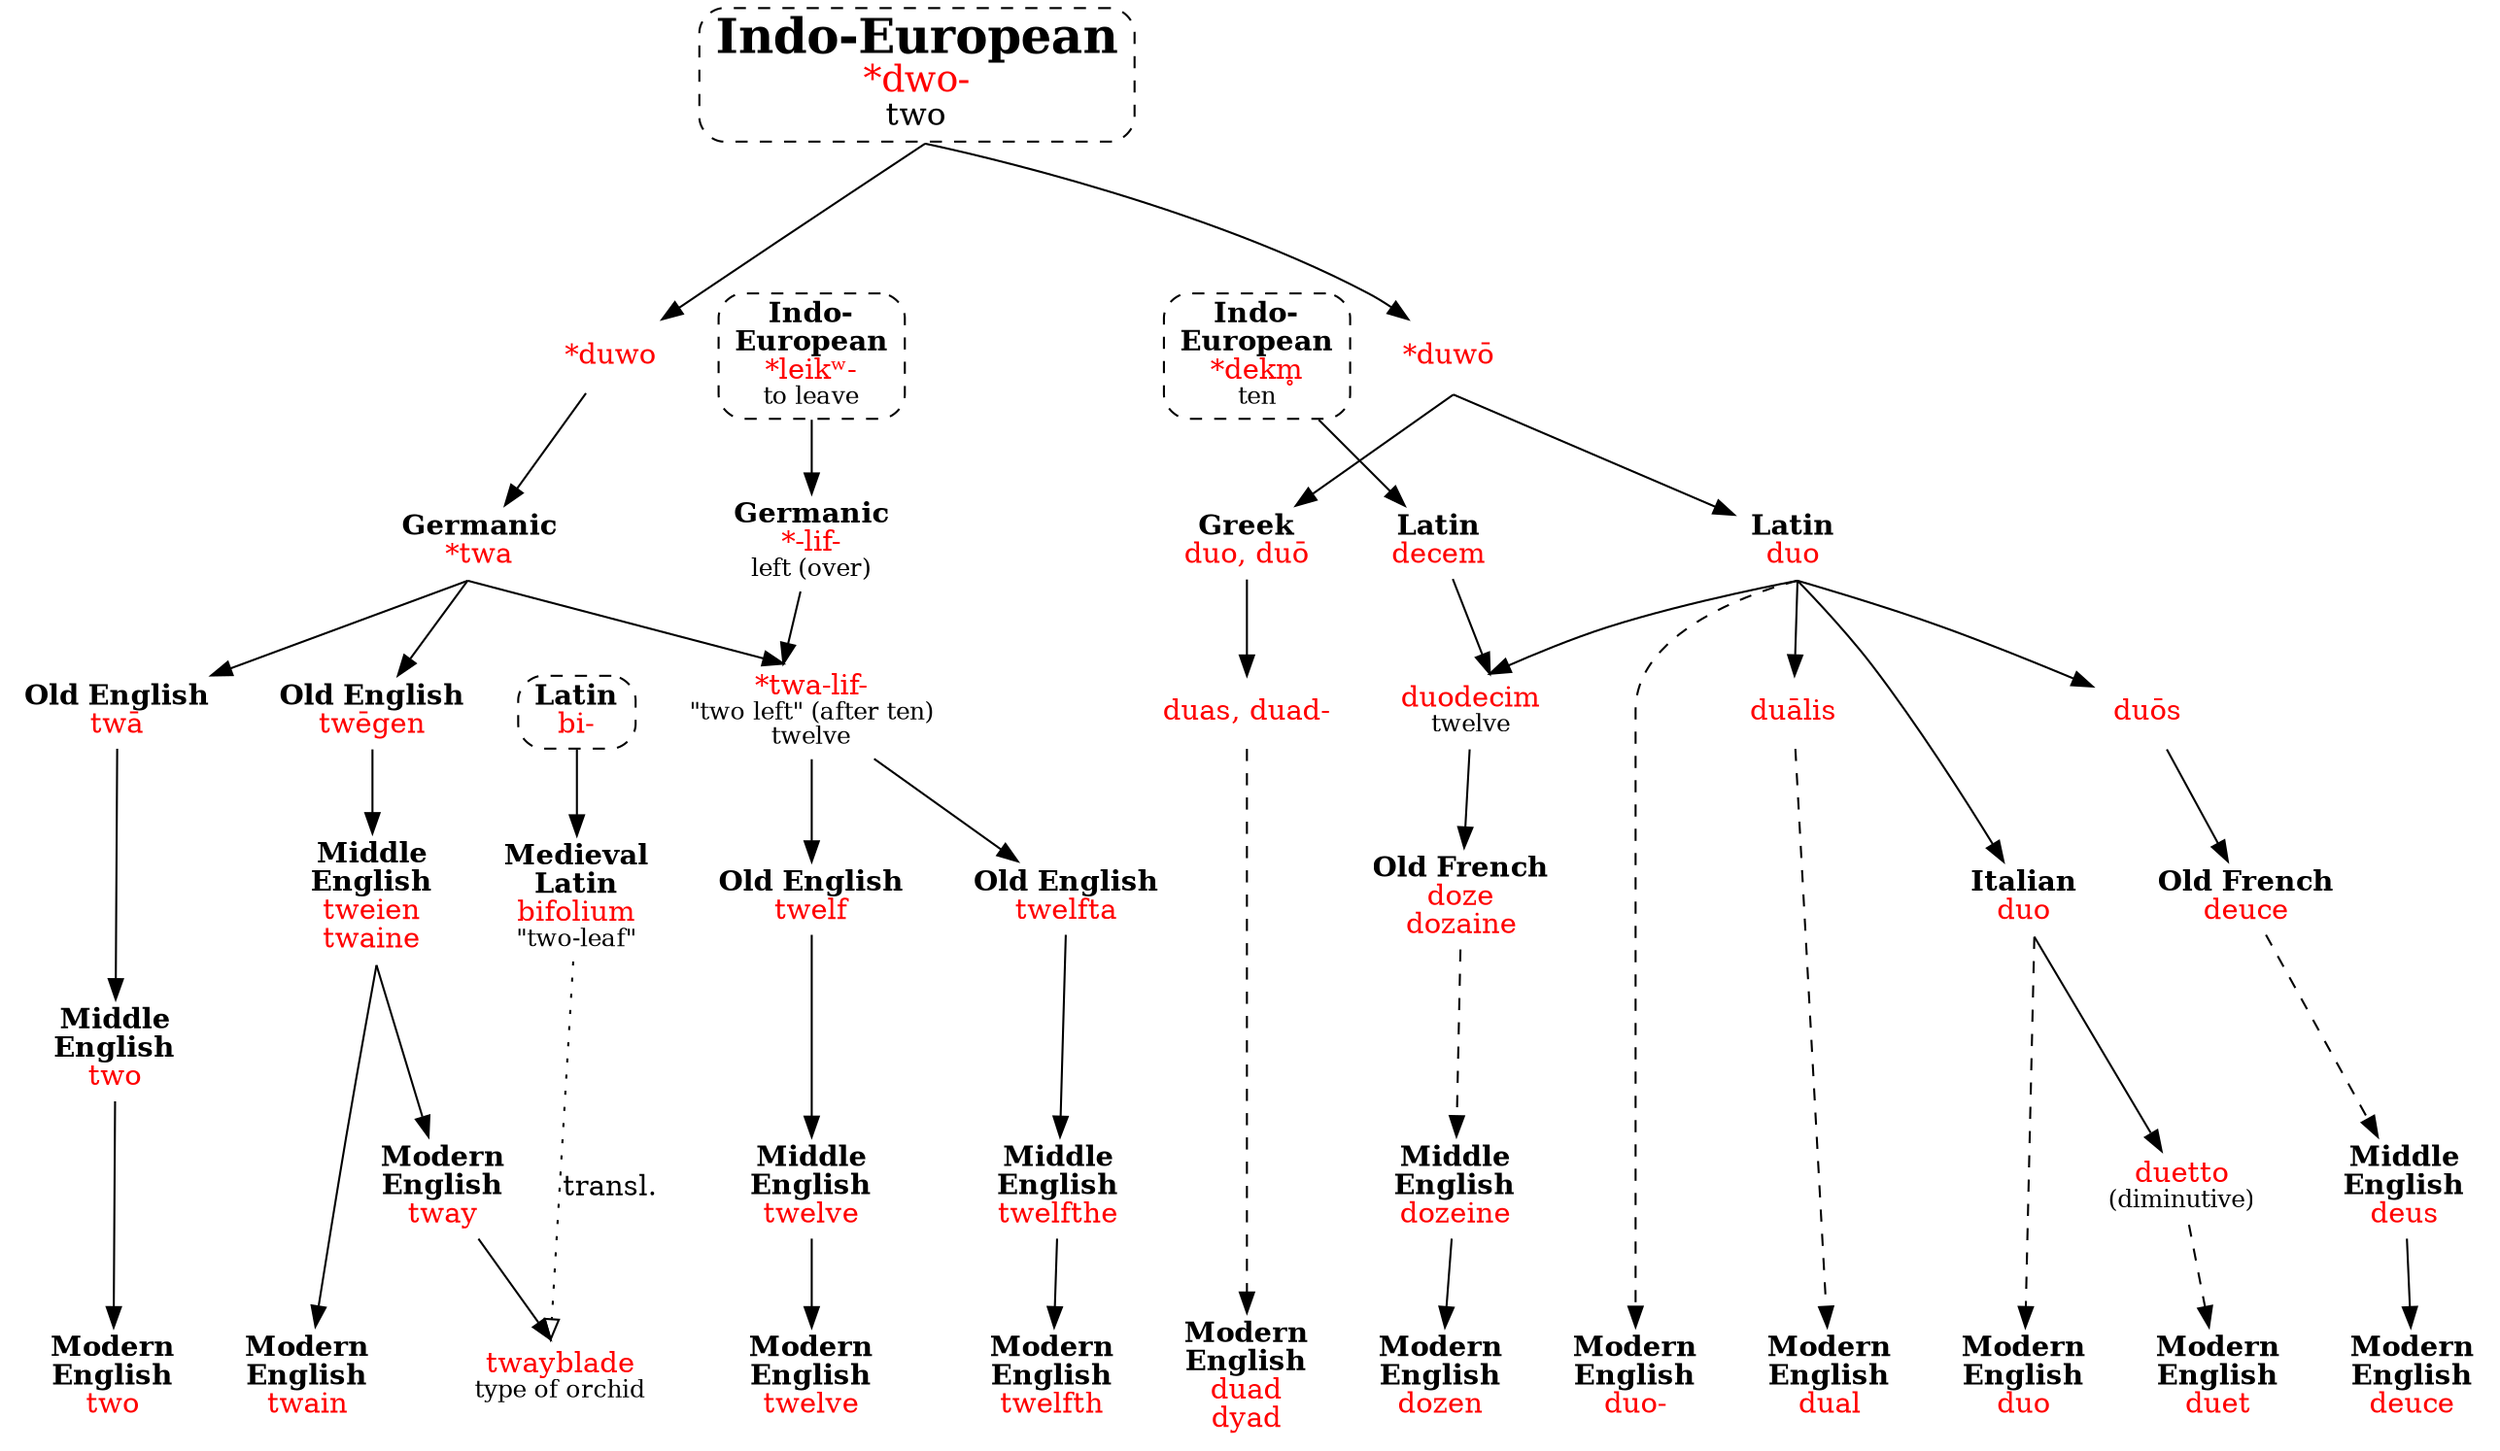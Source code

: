 strict digraph {
/* sources: AHD */
	node [shape=none]
	dwo  [label=<<font point-size="24"><b>Indo-European</b></font><br/><font point-size="18" color="red">*dwo-</font><br/><font point-size="16">two</font>> shape=box style="dashed,rounded" URL="dwo-two0.svg" tooltip=""]
	dwo -> { duwo duwoo } [sametail=1 minlen=2]
	duwo [label=<<font color="red">*duwo</font>>]
	duwoo [label=<<font color="red">*duwō</font>>]

	
	twaGm [label=<<b>Germanic</b><br/><font color="red">*twa</font>>]
	twaOE [label=<<b>Old English</b><br/><font color="red">twā</font>>]
	twoME [label=<<b>Middle<br/>English</b><br/><font color="red">two</font>>]
	two [label=<<b>Modern<br/>English</b><br/><font color="red">two</font>>]
	duwo -> twaGm [sametail=1]
	twaGm -> twaOE [sametail=1]
	twaOE -> twoME -> two
	
	twegenOE [label=<<b>Old English</b><br/><font color="red">twēgen</font>>]
	tweienME [label=<<b>Middle<br/>English</b><br/><font color="red">tweien<br/>twaine</font>>]
	twain [label=<<b>Modern<br/>English</b><br/><font color="red">twain</font>>]
	twaGm -> twegenOE [sametail=1]
	twegenOE -> tweienME
	tweienME -> twain [sametail=1]
	tway [label=<<b>Modern<br/>English</b><br/><font color="red">tway</font>>]
	twayblade [label=<<font color="red">twayblade</font><br/><font point-size="12">type of orchid</font>>]
	biL [label=<<b>Latin</b><br/><font color="red">bi-</font>> shape=box style="dashed,rounded" URL="dwo-two3.svg"]
	bifoliumL [label=<<b>Medieval<br/>Latin</b><br/><font color="red">bifolium</font><br/><font point-size="12">"two-leaf"</font>>]
	tweienME -> tway [sametail=1]
	tway -> twayblade [samehead=1]
	biL -> bifoliumL
	bifoliumL -> twayblade [samehead=1 style=dotted arrowhead=onormal label="transl." minlen=2]

	twalifGm [label=<<font color="red">*twa-lif-</font><br/><font point-size="12">"two left" (after ten)<br/>twelve</font>>]
	leikw [label=<<b>Indo-<br/>European</b><br/><font color="red">*leikʷ-</font><br/><font point-size="12">to leave</font>> shape=box style="dashed,rounded" URL="leikw-leave.svg"]
	lifGm [label=<<b>Germanic</b><br/><font color="red">*-lif-</font><br/><font point-size="12">left (over)</font>>]
	twaGm -> twalifGm [sametail=1 samehead=1]
	leikw -> lifGm
	lifGm -> twalifGm [samehead=1]
	twelfOE [label=<<b>Old English</b><br/><font color="red">twelf</font>>]
	twelveME [label=<<b>Middle<br/>English</b><br/><font color="red">twelve</font>>]
	twelve [label=<<b>Modern<br/>English</b><br/><font color="red">twelve</font>>]
	twelftaOE [label=<<b>Old English</b><br/><font color="red">twelfta</font>>]
	twelftheME [label=<<b>Middle<br/>English</b><br/><font color="red">twelfthe</font>>]
	twelfth [label=<<b>Modern<br/>English</b><br/><font color="red">twelfth</font>>]
	twalifGm -> { twelfOE twelftaOE } [samehead=1]
	twelfOE -> twelveME -> twelve
	twelftaOE -> twelftheME -> twelfth
	
	duoL [label=<<b>Latin</b><br/><font color="red">duo</font>>]
	duoE [label=<<b>Modern<br/>English</b><br/><font color="red">duo-</font>>]
	duoL -> duoE [sametail=1 style=dashed]
	
	duosL [label=<<font color="red">duōs</font>>]
	deuceOF [label=<<b>Old French</b><br/><font color="red">deuce</font>>]
	deusME [label=<<b>Middle<br/>English</b><br/><font color="red">deus</font>>]
	deuce [label=<<b>Modern<br/>English</b><br/><font color="red">deuce</font>>]
	duwoo -> duoL [sametail=1]
	duoL -> duosL [sametail=1]
	duosL -> deuceOF
	deuceOF -> deusME [style= dashed]
	deusME -> deuce
	/* deuce (devil) prob. from same source, via a different route */
	
	dekm [label=<<b>Indo-<br/>European</b><br/><font color="red">*dekm̥</font><br/><font point-size="12">ten</font>> shape=box style="dashed,rounded" URL="dekm-ten.svg"]
	decemL [label=<<b>Latin</b><br/><font color="red">decem</font>>]
	duodecimL [label=<<font color="red">duodecim</font><br/><font point-size="12">twelve</font>>]
	dozeOF [label=<<b>Old French</b><br/><font color="red">doze<br/>dozaine</font>>]
	dozeineME [label=<<b>Middle<br/>English</b><br/><font color="red">dozeine</font>>]
	dozen [label=<<b>Modern<br/>English</b><br/><font color="red">dozen</font>>]
	dekm -> decemL
	decemL -> duodecimL [samehead=1]
	duoL -> duodecimL [sametail=1 samehead=1]
	duodecimL -> dozeOF // missing steps
	dozeOF -> dozeineME [style=dashed]
	dozeineME -> dozen
	
	dualisL [label=<<font color="red">duālis</font>>]
	dual [label=<<b>Modern<br/>English</b><br/><font color="red">dual</font>>]
	duoL -> dualisL [sametail=1]
	dualisL -> dual [style=dashed]
	
	duoI [label=<<b>Italian</b><br/><font color="red">duo</font>>]
	duettoI [label=<<font color="red">duetto</font><br/><font point-size="12">(diminutive)</font>>]
	duet [label=<<b>Modern<br/>English</b><br/><font color="red">duet</font>>]
	duoL -> duoI [sametail=1]
	duoI -> duettoI [sametail=1]
	duettoI -> duet [style=dashed]
	duo [label=<<b>Modern<br/>English</b><br/><font color="red">duo</font>>]
	duoI -> duo [sametail=1 style=dashed]
/* omitted: duodecimal + its derivatives, duumvir(ate) */
	
	duoG [label=<<b>Greek</b><br/><font color="red">duo, duō</font>>]
	duasG [label=<<font color="red">duas, duad-</font>>]
	duad [label=<<b>Modern<br/>English</b><br/><font color="red">duad<br/>dyad</font>>]
	duwoo -> duoG [sametail=1]
	duoG -> duasG
	duasG -> duad [style=dashed]
	
/* omitted: dodeca- */	
	
	
	{ rank=sink two twain twayblade twelve twelfth deuce dozen dual duet duad duo duoE }

//	{ rank=same duplexL duoL duoG duplusL dubiusL decemL biL }
//	{ rank=same leikw dekm bheu plek }
//	{ rank=same twaGm lifGm }
	duoL -> dualisL [weight=2]
	duoG -> duasG [weight=2]

}